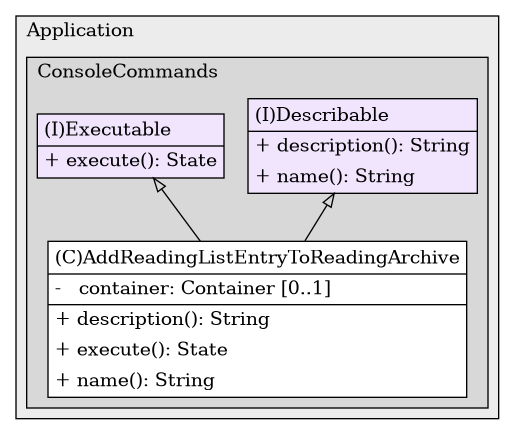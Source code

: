 @startuml

/' diagram meta data start
config=StructureConfiguration;
{
  "projectClassification": {
    "searchMode": "OpenProject", // OpenProject, AllProjects
    "includedProjects": "",
    "pathEndKeywords": "*.impl",
    "isClientPath": "",
    "isClientName": "",
    "isTestPath": "",
    "isTestName": "",
    "isMappingPath": "",
    "isMappingName": "",
    "isDataAccessPath": "",
    "isDataAccessName": "",
    "isDataStructurePath": "",
    "isDataStructureName": "",
    "isInterfaceStructuresPath": "",
    "isInterfaceStructuresName": "",
    "isEntryPointPath": "",
    "isEntryPointName": "",
    "treatFinalFieldsAsMandatory": false
  },
  "graphRestriction": {
    "classPackageExcludeFilter": "",
    "classPackageIncludeFilter": "",
    "classNameExcludeFilter": "",
    "classNameIncludeFilter": "",
    "methodNameExcludeFilter": "",
    "methodNameIncludeFilter": "",
    "removeByInheritance": "", // inheritance/annotation based filtering is done in a second step
    "removeByAnnotation": "",
    "removeByClassPackage": "", // cleanup the graph after inheritance/annotation based filtering is done
    "removeByClassName": "",
    "cutMappings": false,
    "cutEnum": true,
    "cutTests": true,
    "cutClient": true,
    "cutDataAccess": true,
    "cutInterfaceStructures": true,
    "cutDataStructures": true,
    "cutGetterAndSetter": true,
    "cutConstructors": true
  },
  "graphTraversal": {
    "forwardDepth": 0,
    "backwardDepth": 1,
    "classPackageExcludeFilter": "",
    "classPackageIncludeFilter": "",
    "classNameExcludeFilter": "",
    "classNameIncludeFilter": "",
    "methodNameExcludeFilter": "",
    "methodNameIncludeFilter": "",
    "hideMappings": false,
    "hideDataStructures": false,
    "hidePrivateMethods": false,
    "hideInterfaceCalls": false, // indirection: implementation -> interface (is hidden) -> implementation
    "onlyShowApplicationEntryPoints": false, // root node is included
    "useMethodCallsForStructureDiagram": "BothDirections" // ForwardOnly, BothDirections, No
  },
  "details": {
    "aggregation": "GroupByClass", // ByClass, GroupByClass, None
    "showClassGenericTypes": true,
    "showMethods": true,
    "showMethodParameterNames": true,
    "showMethodParameterTypes": true,
    "showMethodReturnType": true,
    "showPackageLevels": 2,
    "showDetailedClassStructure": true
  },
  "rootClass": "Plugin.Application.ConsoleCommands.EditReadingArchive.AddReadingListEntryToReadingArchive",
  "extensionCallbackMethod": "" // qualified.class.name#methodName - signature: public static String method(String)
}
diagram meta data end '/



digraph g {
    rankdir="TB"
    splines=polyline
    

'nodes 
subgraph cluster_1072845520 { 
   	label=Application
	labeljust=l
	fillcolor="#ececec"
	style=filled
   
   subgraph cluster_622202847 { 
   	label=ConsoleCommands
	labeljust=l
	fillcolor="#d8d8d8"
	style=filled
   
   AddReadingListEntryToReadingArchive167638088[
	label=<<TABLE BORDER="1" CELLBORDER="0" CELLPADDING="4" CELLSPACING="0">
<TR><TD ALIGN="LEFT" >(C)AddReadingListEntryToReadingArchive</TD></TR>
<HR/>
<TR><TD ALIGN="LEFT" >-   container: Container [0..1]</TD></TR>
<HR/>
<TR><TD ALIGN="LEFT" >+ description(): String</TD></TR>
<TR><TD ALIGN="LEFT" >+ execute(): State</TD></TR>
<TR><TD ALIGN="LEFT" >+ name(): String</TD></TR>
</TABLE>>
	style=filled
	margin=0
	shape=plaintext
	fillcolor="#FFFFFF"
];

Describable4600838[
	label=<<TABLE BORDER="1" CELLBORDER="0" CELLPADDING="4" CELLSPACING="0">
<TR><TD ALIGN="LEFT" >(I)Describable</TD></TR>
<HR/>
<TR><TD ALIGN="LEFT" >+ description(): String</TD></TR>
<TR><TD ALIGN="LEFT" >+ name(): String</TD></TR>
</TABLE>>
	style=filled
	margin=0
	shape=plaintext
	fillcolor="#F1E5FD"
];

Executable4600838[
	label=<<TABLE BORDER="1" CELLBORDER="0" CELLPADDING="4" CELLSPACING="0">
<TR><TD ALIGN="LEFT" >(I)Executable</TD></TR>
<HR/>
<TR><TD ALIGN="LEFT" >+ execute(): State</TD></TR>
</TABLE>>
	style=filled
	margin=0
	shape=plaintext
	fillcolor="#F1E5FD"
];
} 
} 

'edges    
Describable4600838 -> AddReadingListEntryToReadingArchive167638088[arrowhead=none, arrowtail=empty, dir=both];
Executable4600838 -> AddReadingListEntryToReadingArchive167638088[arrowhead=none, arrowtail=empty, dir=both];
    
}
@enduml